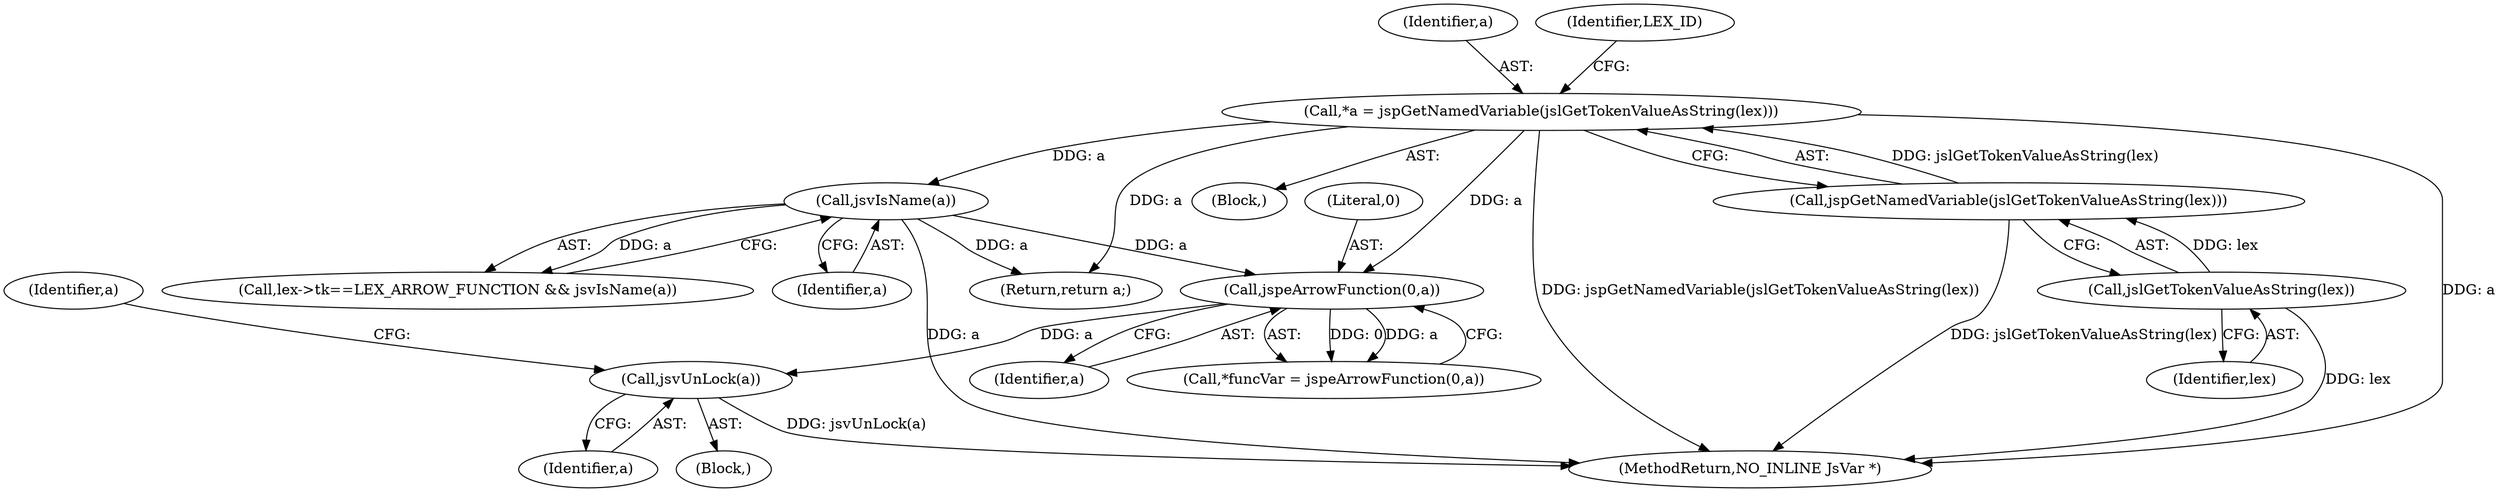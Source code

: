 digraph "0_Espruino_bf4416ab9129ee3afd56739ea4e3cd0da5484b6b_1@pointer" {
"1000165" [label="(Call,jsvUnLock(a))"];
"1000162" [label="(Call,jspeArrowFunction(0,a))"];
"1000156" [label="(Call,jsvIsName(a))"];
"1000132" [label="(Call,*a = jspGetNamedVariable(jslGetTokenValueAsString(lex)))"];
"1000134" [label="(Call,jspGetNamedVariable(jslGetTokenValueAsString(lex)))"];
"1000135" [label="(Call,jslGetTokenValueAsString(lex))"];
"1000163" [label="(Literal,0)"];
"1000130" [label="(Block,)"];
"1000133" [label="(Identifier,a)"];
"1000132" [label="(Call,*a = jspGetNamedVariable(jslGetTokenValueAsString(lex)))"];
"1000166" [label="(Identifier,a)"];
"1000164" [label="(Identifier,a)"];
"1000156" [label="(Call,jsvIsName(a))"];
"1000170" [label="(Return,return a;)"];
"1000138" [label="(Identifier,LEX_ID)"];
"1000160" [label="(Call,*funcVar = jspeArrowFunction(0,a))"];
"1000619" [label="(MethodReturn,NO_INLINE JsVar *)"];
"1000135" [label="(Call,jslGetTokenValueAsString(lex))"];
"1000162" [label="(Call,jspeArrowFunction(0,a))"];
"1000168" [label="(Identifier,a)"];
"1000150" [label="(Call,lex->tk==LEX_ARROW_FUNCTION && jsvIsName(a))"];
"1000158" [label="(Block,)"];
"1000157" [label="(Identifier,a)"];
"1000134" [label="(Call,jspGetNamedVariable(jslGetTokenValueAsString(lex)))"];
"1000165" [label="(Call,jsvUnLock(a))"];
"1000136" [label="(Identifier,lex)"];
"1000165" -> "1000158"  [label="AST: "];
"1000165" -> "1000166"  [label="CFG: "];
"1000166" -> "1000165"  [label="AST: "];
"1000168" -> "1000165"  [label="CFG: "];
"1000165" -> "1000619"  [label="DDG: jsvUnLock(a)"];
"1000162" -> "1000165"  [label="DDG: a"];
"1000162" -> "1000160"  [label="AST: "];
"1000162" -> "1000164"  [label="CFG: "];
"1000163" -> "1000162"  [label="AST: "];
"1000164" -> "1000162"  [label="AST: "];
"1000160" -> "1000162"  [label="CFG: "];
"1000162" -> "1000160"  [label="DDG: 0"];
"1000162" -> "1000160"  [label="DDG: a"];
"1000156" -> "1000162"  [label="DDG: a"];
"1000132" -> "1000162"  [label="DDG: a"];
"1000156" -> "1000150"  [label="AST: "];
"1000156" -> "1000157"  [label="CFG: "];
"1000157" -> "1000156"  [label="AST: "];
"1000150" -> "1000156"  [label="CFG: "];
"1000156" -> "1000619"  [label="DDG: a"];
"1000156" -> "1000150"  [label="DDG: a"];
"1000132" -> "1000156"  [label="DDG: a"];
"1000156" -> "1000170"  [label="DDG: a"];
"1000132" -> "1000130"  [label="AST: "];
"1000132" -> "1000134"  [label="CFG: "];
"1000133" -> "1000132"  [label="AST: "];
"1000134" -> "1000132"  [label="AST: "];
"1000138" -> "1000132"  [label="CFG: "];
"1000132" -> "1000619"  [label="DDG: jspGetNamedVariable(jslGetTokenValueAsString(lex))"];
"1000132" -> "1000619"  [label="DDG: a"];
"1000134" -> "1000132"  [label="DDG: jslGetTokenValueAsString(lex)"];
"1000132" -> "1000170"  [label="DDG: a"];
"1000134" -> "1000135"  [label="CFG: "];
"1000135" -> "1000134"  [label="AST: "];
"1000134" -> "1000619"  [label="DDG: jslGetTokenValueAsString(lex)"];
"1000135" -> "1000134"  [label="DDG: lex"];
"1000135" -> "1000136"  [label="CFG: "];
"1000136" -> "1000135"  [label="AST: "];
"1000135" -> "1000619"  [label="DDG: lex"];
}
